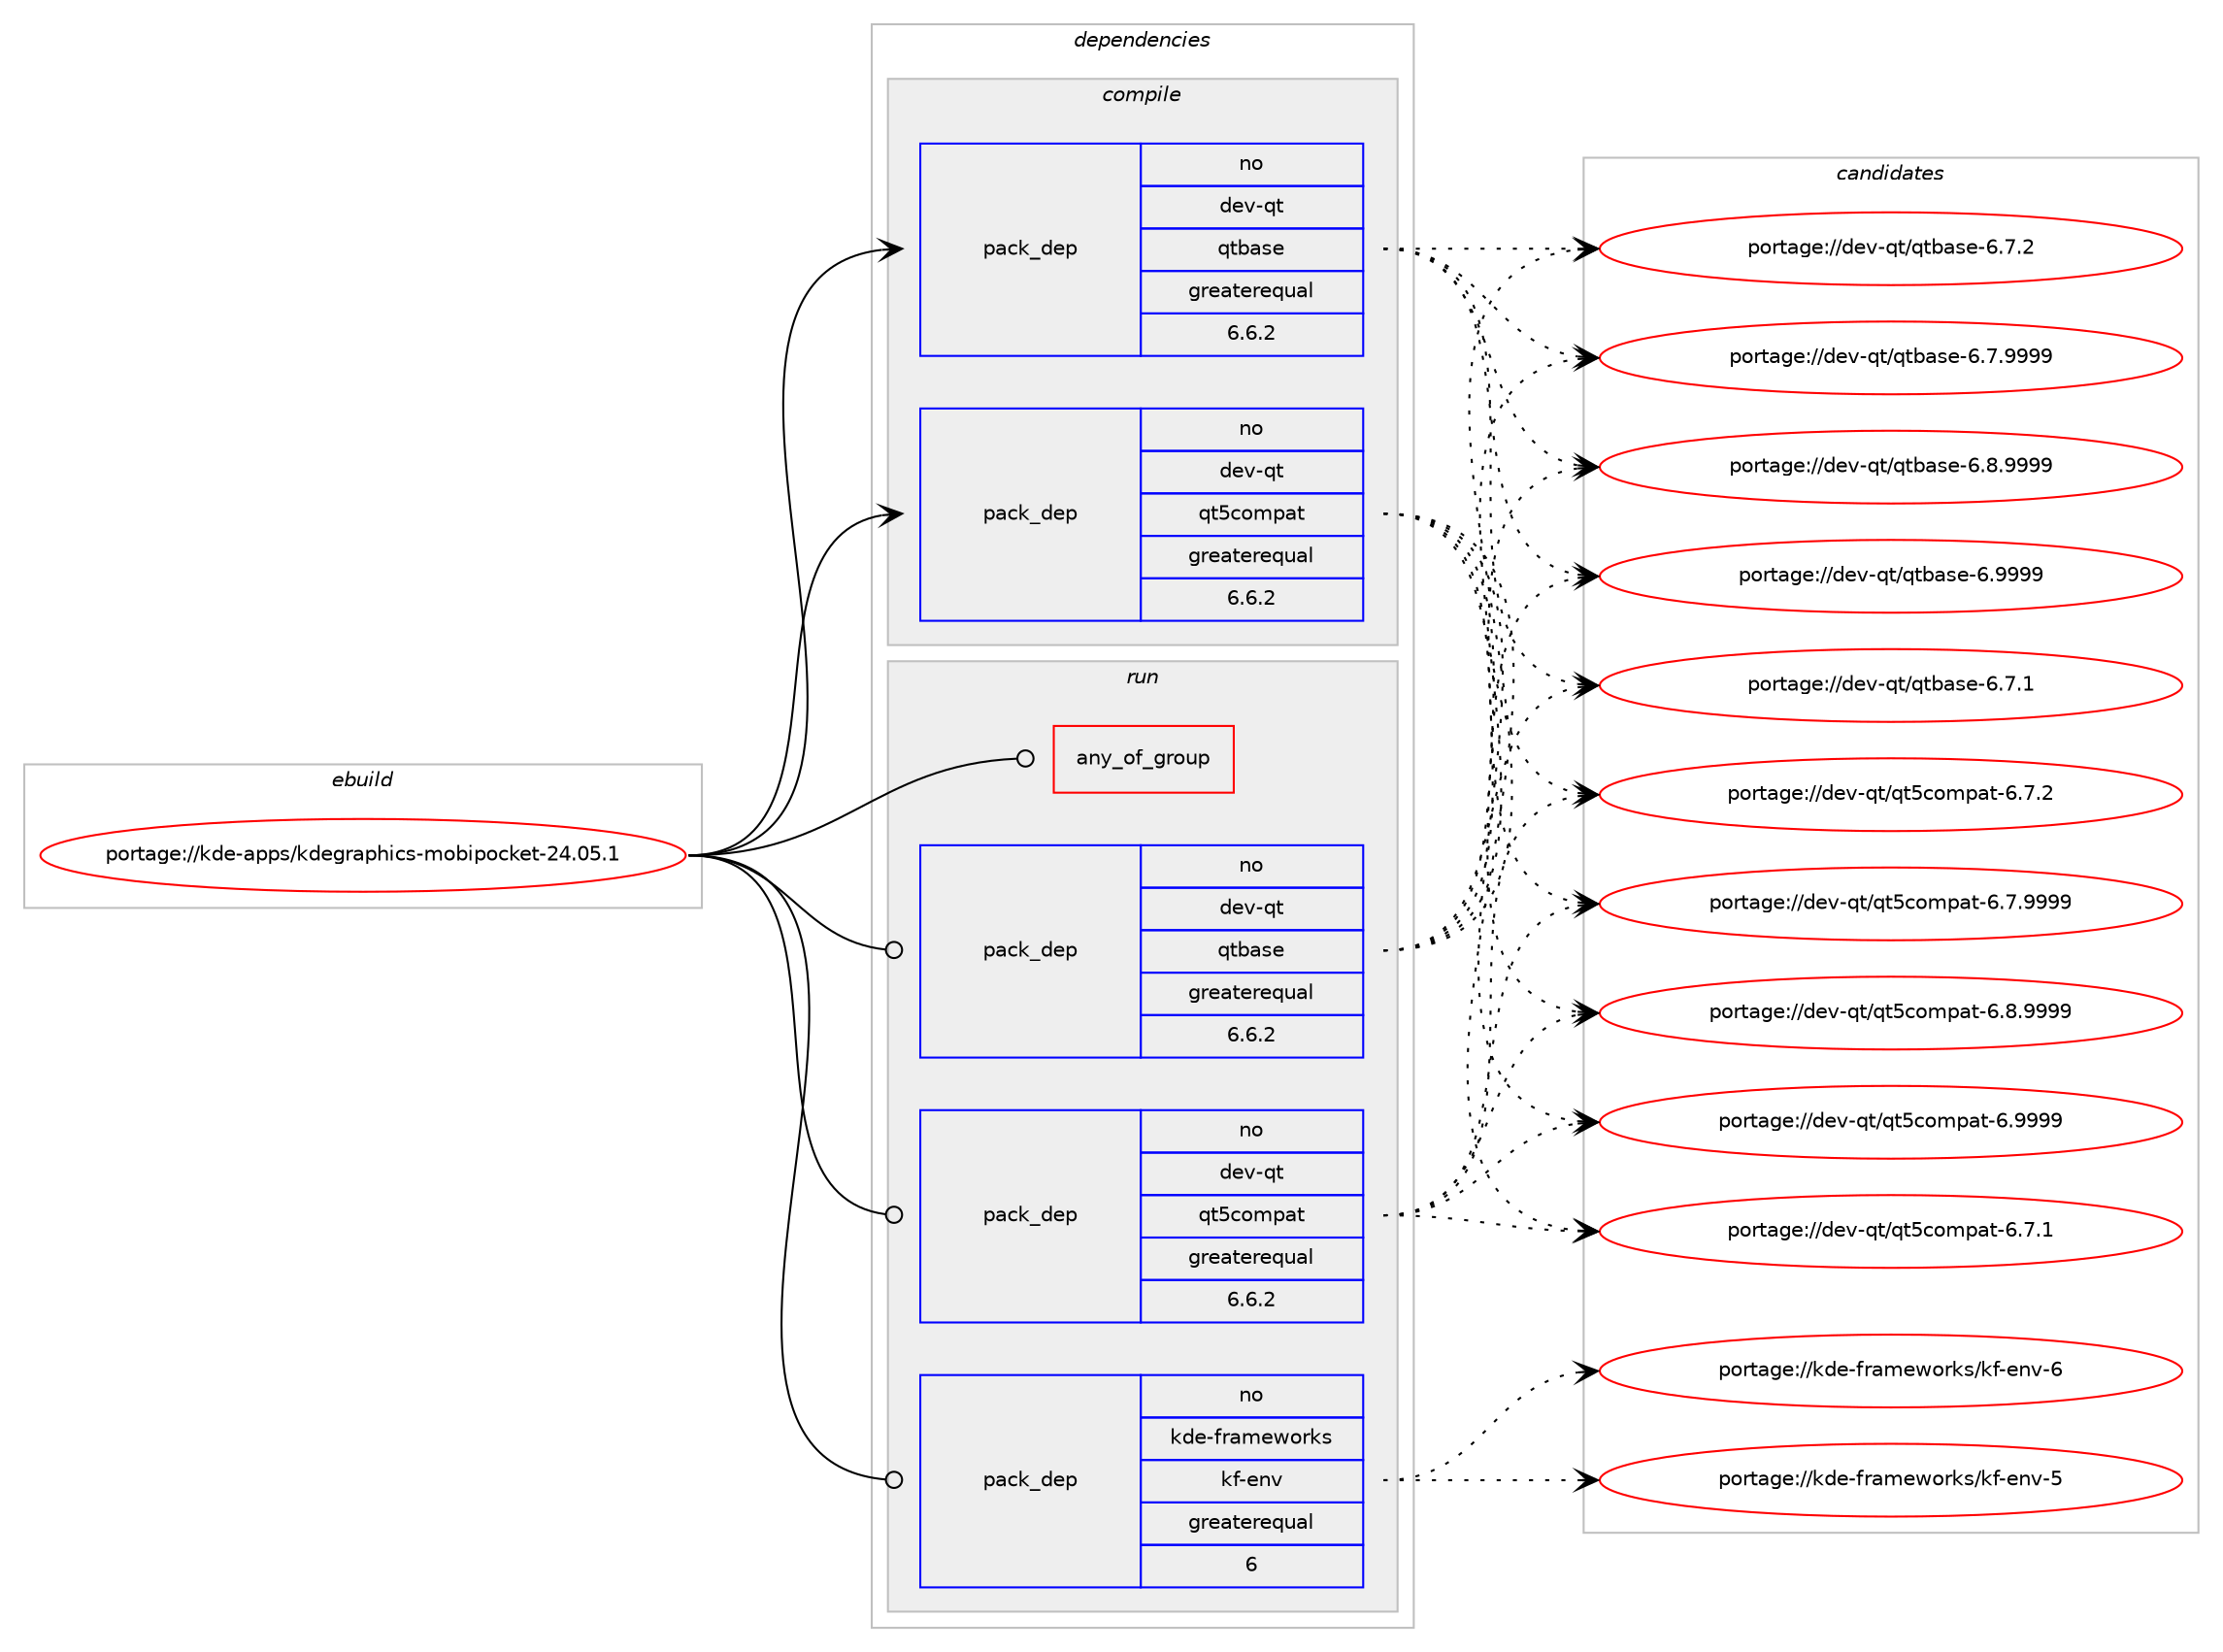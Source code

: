 digraph prolog {

# *************
# Graph options
# *************

newrank=true;
concentrate=true;
compound=true;
graph [rankdir=LR,fontname=Helvetica,fontsize=10,ranksep=1.5];#, ranksep=2.5, nodesep=0.2];
edge  [arrowhead=vee];
node  [fontname=Helvetica,fontsize=10];

# **********
# The ebuild
# **********

subgraph cluster_leftcol {
color=gray;
rank=same;
label=<<i>ebuild</i>>;
id [label="portage://kde-apps/kdegraphics-mobipocket-24.05.1", color=red, width=4, href="../kde-apps/kdegraphics-mobipocket-24.05.1.svg"];
}

# ****************
# The dependencies
# ****************

subgraph cluster_midcol {
color=gray;
label=<<i>dependencies</i>>;
subgraph cluster_compile {
fillcolor="#eeeeee";
style=filled;
label=<<i>compile</i>>;
subgraph pack59648 {
dependency126974 [label=<<TABLE BORDER="0" CELLBORDER="1" CELLSPACING="0" CELLPADDING="4" WIDTH="220"><TR><TD ROWSPAN="6" CELLPADDING="30">pack_dep</TD></TR><TR><TD WIDTH="110">no</TD></TR><TR><TD>dev-qt</TD></TR><TR><TD>qt5compat</TD></TR><TR><TD>greaterequal</TD></TR><TR><TD>6.6.2</TD></TR></TABLE>>, shape=none, color=blue];
}
id:e -> dependency126974:w [weight=20,style="solid",arrowhead="vee"];
subgraph pack59649 {
dependency126975 [label=<<TABLE BORDER="0" CELLBORDER="1" CELLSPACING="0" CELLPADDING="4" WIDTH="220"><TR><TD ROWSPAN="6" CELLPADDING="30">pack_dep</TD></TR><TR><TD WIDTH="110">no</TD></TR><TR><TD>dev-qt</TD></TR><TR><TD>qtbase</TD></TR><TR><TD>greaterequal</TD></TR><TR><TD>6.6.2</TD></TR></TABLE>>, shape=none, color=blue];
}
id:e -> dependency126975:w [weight=20,style="solid",arrowhead="vee"];
# *** BEGIN UNKNOWN DEPENDENCY TYPE (TODO) ***
# id -> package_dependency(portage://kde-apps/kdegraphics-mobipocket-24.05.1,install,no,dev-qt,qtbase,none,[,,],[slot(6)],[])
# *** END UNKNOWN DEPENDENCY TYPE (TODO) ***

}
subgraph cluster_compileandrun {
fillcolor="#eeeeee";
style=filled;
label=<<i>compile and run</i>>;
}
subgraph cluster_run {
fillcolor="#eeeeee";
style=filled;
label=<<i>run</i>>;
subgraph any1586 {
dependency126976 [label=<<TABLE BORDER="0" CELLBORDER="1" CELLSPACING="0" CELLPADDING="4"><TR><TD CELLPADDING="10">any_of_group</TD></TR></TABLE>>, shape=none, color=red];# *** BEGIN UNKNOWN DEPENDENCY TYPE (TODO) ***
# dependency126976 -> package_dependency(portage://kde-apps/kdegraphics-mobipocket-24.05.1,run,no,kde-frameworks,breeze-icons,none,[,,],any_different_slot,[])
# *** END UNKNOWN DEPENDENCY TYPE (TODO) ***

# *** BEGIN UNKNOWN DEPENDENCY TYPE (TODO) ***
# dependency126976 -> package_dependency(portage://kde-apps/kdegraphics-mobipocket-24.05.1,run,no,kde-frameworks,oxygen-icons,none,[,,],any_different_slot,[])
# *** END UNKNOWN DEPENDENCY TYPE (TODO) ***

}
id:e -> dependency126976:w [weight=20,style="solid",arrowhead="odot"];
subgraph pack59650 {
dependency126977 [label=<<TABLE BORDER="0" CELLBORDER="1" CELLSPACING="0" CELLPADDING="4" WIDTH="220"><TR><TD ROWSPAN="6" CELLPADDING="30">pack_dep</TD></TR><TR><TD WIDTH="110">no</TD></TR><TR><TD>dev-qt</TD></TR><TR><TD>qt5compat</TD></TR><TR><TD>greaterequal</TD></TR><TR><TD>6.6.2</TD></TR></TABLE>>, shape=none, color=blue];
}
id:e -> dependency126977:w [weight=20,style="solid",arrowhead="odot"];
subgraph pack59651 {
dependency126978 [label=<<TABLE BORDER="0" CELLBORDER="1" CELLSPACING="0" CELLPADDING="4" WIDTH="220"><TR><TD ROWSPAN="6" CELLPADDING="30">pack_dep</TD></TR><TR><TD WIDTH="110">no</TD></TR><TR><TD>dev-qt</TD></TR><TR><TD>qtbase</TD></TR><TR><TD>greaterequal</TD></TR><TR><TD>6.6.2</TD></TR></TABLE>>, shape=none, color=blue];
}
id:e -> dependency126978:w [weight=20,style="solid",arrowhead="odot"];
# *** BEGIN UNKNOWN DEPENDENCY TYPE (TODO) ***
# id -> package_dependency(portage://kde-apps/kdegraphics-mobipocket-24.05.1,run,no,dev-qt,qtbase,none,[,,],[slot(6)],[])
# *** END UNKNOWN DEPENDENCY TYPE (TODO) ***

subgraph pack59652 {
dependency126979 [label=<<TABLE BORDER="0" CELLBORDER="1" CELLSPACING="0" CELLPADDING="4" WIDTH="220"><TR><TD ROWSPAN="6" CELLPADDING="30">pack_dep</TD></TR><TR><TD WIDTH="110">no</TD></TR><TR><TD>kde-frameworks</TD></TR><TR><TD>kf-env</TD></TR><TR><TD>greaterequal</TD></TR><TR><TD>6</TD></TR></TABLE>>, shape=none, color=blue];
}
id:e -> dependency126979:w [weight=20,style="solid",arrowhead="odot"];
# *** BEGIN UNKNOWN DEPENDENCY TYPE (TODO) ***
# id -> package_dependency(portage://kde-apps/kdegraphics-mobipocket-24.05.1,run,weak,kde-apps,kdegraphics-mobipocket,none,[,,],[slot(5)],[])
# *** END UNKNOWN DEPENDENCY TYPE (TODO) ***

}
}

# **************
# The candidates
# **************

subgraph cluster_choices {
rank=same;
color=gray;
label=<<i>candidates</i>>;

subgraph choice59648 {
color=black;
nodesep=1;
choice1001011184511311647113116539911110911297116455446554649 [label="portage://dev-qt/qt5compat-6.7.1", color=red, width=4,href="../dev-qt/qt5compat-6.7.1.svg"];
choice1001011184511311647113116539911110911297116455446554650 [label="portage://dev-qt/qt5compat-6.7.2", color=red, width=4,href="../dev-qt/qt5compat-6.7.2.svg"];
choice1001011184511311647113116539911110911297116455446554657575757 [label="portage://dev-qt/qt5compat-6.7.9999", color=red, width=4,href="../dev-qt/qt5compat-6.7.9999.svg"];
choice1001011184511311647113116539911110911297116455446564657575757 [label="portage://dev-qt/qt5compat-6.8.9999", color=red, width=4,href="../dev-qt/qt5compat-6.8.9999.svg"];
choice100101118451131164711311653991111091129711645544657575757 [label="portage://dev-qt/qt5compat-6.9999", color=red, width=4,href="../dev-qt/qt5compat-6.9999.svg"];
dependency126974:e -> choice1001011184511311647113116539911110911297116455446554649:w [style=dotted,weight="100"];
dependency126974:e -> choice1001011184511311647113116539911110911297116455446554650:w [style=dotted,weight="100"];
dependency126974:e -> choice1001011184511311647113116539911110911297116455446554657575757:w [style=dotted,weight="100"];
dependency126974:e -> choice1001011184511311647113116539911110911297116455446564657575757:w [style=dotted,weight="100"];
dependency126974:e -> choice100101118451131164711311653991111091129711645544657575757:w [style=dotted,weight="100"];
}
subgraph choice59649 {
color=black;
nodesep=1;
choice10010111845113116471131169897115101455446554649 [label="portage://dev-qt/qtbase-6.7.1", color=red, width=4,href="../dev-qt/qtbase-6.7.1.svg"];
choice10010111845113116471131169897115101455446554650 [label="portage://dev-qt/qtbase-6.7.2", color=red, width=4,href="../dev-qt/qtbase-6.7.2.svg"];
choice10010111845113116471131169897115101455446554657575757 [label="portage://dev-qt/qtbase-6.7.9999", color=red, width=4,href="../dev-qt/qtbase-6.7.9999.svg"];
choice10010111845113116471131169897115101455446564657575757 [label="portage://dev-qt/qtbase-6.8.9999", color=red, width=4,href="../dev-qt/qtbase-6.8.9999.svg"];
choice1001011184511311647113116989711510145544657575757 [label="portage://dev-qt/qtbase-6.9999", color=red, width=4,href="../dev-qt/qtbase-6.9999.svg"];
dependency126975:e -> choice10010111845113116471131169897115101455446554649:w [style=dotted,weight="100"];
dependency126975:e -> choice10010111845113116471131169897115101455446554650:w [style=dotted,weight="100"];
dependency126975:e -> choice10010111845113116471131169897115101455446554657575757:w [style=dotted,weight="100"];
dependency126975:e -> choice10010111845113116471131169897115101455446564657575757:w [style=dotted,weight="100"];
dependency126975:e -> choice1001011184511311647113116989711510145544657575757:w [style=dotted,weight="100"];
}
subgraph choice59650 {
color=black;
nodesep=1;
choice1001011184511311647113116539911110911297116455446554649 [label="portage://dev-qt/qt5compat-6.7.1", color=red, width=4,href="../dev-qt/qt5compat-6.7.1.svg"];
choice1001011184511311647113116539911110911297116455446554650 [label="portage://dev-qt/qt5compat-6.7.2", color=red, width=4,href="../dev-qt/qt5compat-6.7.2.svg"];
choice1001011184511311647113116539911110911297116455446554657575757 [label="portage://dev-qt/qt5compat-6.7.9999", color=red, width=4,href="../dev-qt/qt5compat-6.7.9999.svg"];
choice1001011184511311647113116539911110911297116455446564657575757 [label="portage://dev-qt/qt5compat-6.8.9999", color=red, width=4,href="../dev-qt/qt5compat-6.8.9999.svg"];
choice100101118451131164711311653991111091129711645544657575757 [label="portage://dev-qt/qt5compat-6.9999", color=red, width=4,href="../dev-qt/qt5compat-6.9999.svg"];
dependency126977:e -> choice1001011184511311647113116539911110911297116455446554649:w [style=dotted,weight="100"];
dependency126977:e -> choice1001011184511311647113116539911110911297116455446554650:w [style=dotted,weight="100"];
dependency126977:e -> choice1001011184511311647113116539911110911297116455446554657575757:w [style=dotted,weight="100"];
dependency126977:e -> choice1001011184511311647113116539911110911297116455446564657575757:w [style=dotted,weight="100"];
dependency126977:e -> choice100101118451131164711311653991111091129711645544657575757:w [style=dotted,weight="100"];
}
subgraph choice59651 {
color=black;
nodesep=1;
choice10010111845113116471131169897115101455446554649 [label="portage://dev-qt/qtbase-6.7.1", color=red, width=4,href="../dev-qt/qtbase-6.7.1.svg"];
choice10010111845113116471131169897115101455446554650 [label="portage://dev-qt/qtbase-6.7.2", color=red, width=4,href="../dev-qt/qtbase-6.7.2.svg"];
choice10010111845113116471131169897115101455446554657575757 [label="portage://dev-qt/qtbase-6.7.9999", color=red, width=4,href="../dev-qt/qtbase-6.7.9999.svg"];
choice10010111845113116471131169897115101455446564657575757 [label="portage://dev-qt/qtbase-6.8.9999", color=red, width=4,href="../dev-qt/qtbase-6.8.9999.svg"];
choice1001011184511311647113116989711510145544657575757 [label="portage://dev-qt/qtbase-6.9999", color=red, width=4,href="../dev-qt/qtbase-6.9999.svg"];
dependency126978:e -> choice10010111845113116471131169897115101455446554649:w [style=dotted,weight="100"];
dependency126978:e -> choice10010111845113116471131169897115101455446554650:w [style=dotted,weight="100"];
dependency126978:e -> choice10010111845113116471131169897115101455446554657575757:w [style=dotted,weight="100"];
dependency126978:e -> choice10010111845113116471131169897115101455446564657575757:w [style=dotted,weight="100"];
dependency126978:e -> choice1001011184511311647113116989711510145544657575757:w [style=dotted,weight="100"];
}
subgraph choice59652 {
color=black;
nodesep=1;
choice107100101451021149710910111911111410711547107102451011101184553 [label="portage://kde-frameworks/kf-env-5", color=red, width=4,href="../kde-frameworks/kf-env-5.svg"];
choice107100101451021149710910111911111410711547107102451011101184554 [label="portage://kde-frameworks/kf-env-6", color=red, width=4,href="../kde-frameworks/kf-env-6.svg"];
dependency126979:e -> choice107100101451021149710910111911111410711547107102451011101184553:w [style=dotted,weight="100"];
dependency126979:e -> choice107100101451021149710910111911111410711547107102451011101184554:w [style=dotted,weight="100"];
}
}

}
